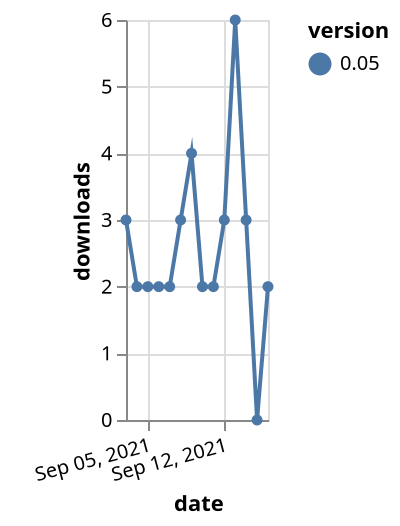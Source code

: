 {"$schema": "https://vega.github.io/schema/vega-lite/v5.json", "description": "A simple bar chart with embedded data.", "data": {"values": [{"date": "2021-09-03", "total": 2838, "delta": 3, "version": "0.05"}, {"date": "2021-09-04", "total": 2840, "delta": 2, "version": "0.05"}, {"date": "2021-09-05", "total": 2842, "delta": 2, "version": "0.05"}, {"date": "2021-09-06", "total": 2844, "delta": 2, "version": "0.05"}, {"date": "2021-09-07", "total": 2846, "delta": 2, "version": "0.05"}, {"date": "2021-09-08", "total": 2849, "delta": 3, "version": "0.05"}, {"date": "2021-09-09", "total": 2853, "delta": 4, "version": "0.05"}, {"date": "2021-09-10", "total": 2855, "delta": 2, "version": "0.05"}, {"date": "2021-09-11", "total": 2857, "delta": 2, "version": "0.05"}, {"date": "2021-09-12", "total": 2860, "delta": 3, "version": "0.05"}, {"date": "2021-09-13", "total": 2866, "delta": 6, "version": "0.05"}, {"date": "2021-09-14", "total": 2869, "delta": 3, "version": "0.05"}, {"date": "2021-09-15", "total": 2869, "delta": 0, "version": "0.05"}, {"date": "2021-09-16", "total": 2871, "delta": 2, "version": "0.05"}]}, "width": "container", "mark": {"type": "line", "point": {"filled": true}}, "encoding": {"x": {"field": "date", "type": "temporal", "timeUnit": "yearmonthdate", "title": "date", "axis": {"labelAngle": -15}}, "y": {"field": "delta", "type": "quantitative", "title": "downloads"}, "color": {"field": "version", "type": "nominal"}, "tooltip": {"field": "delta"}}}